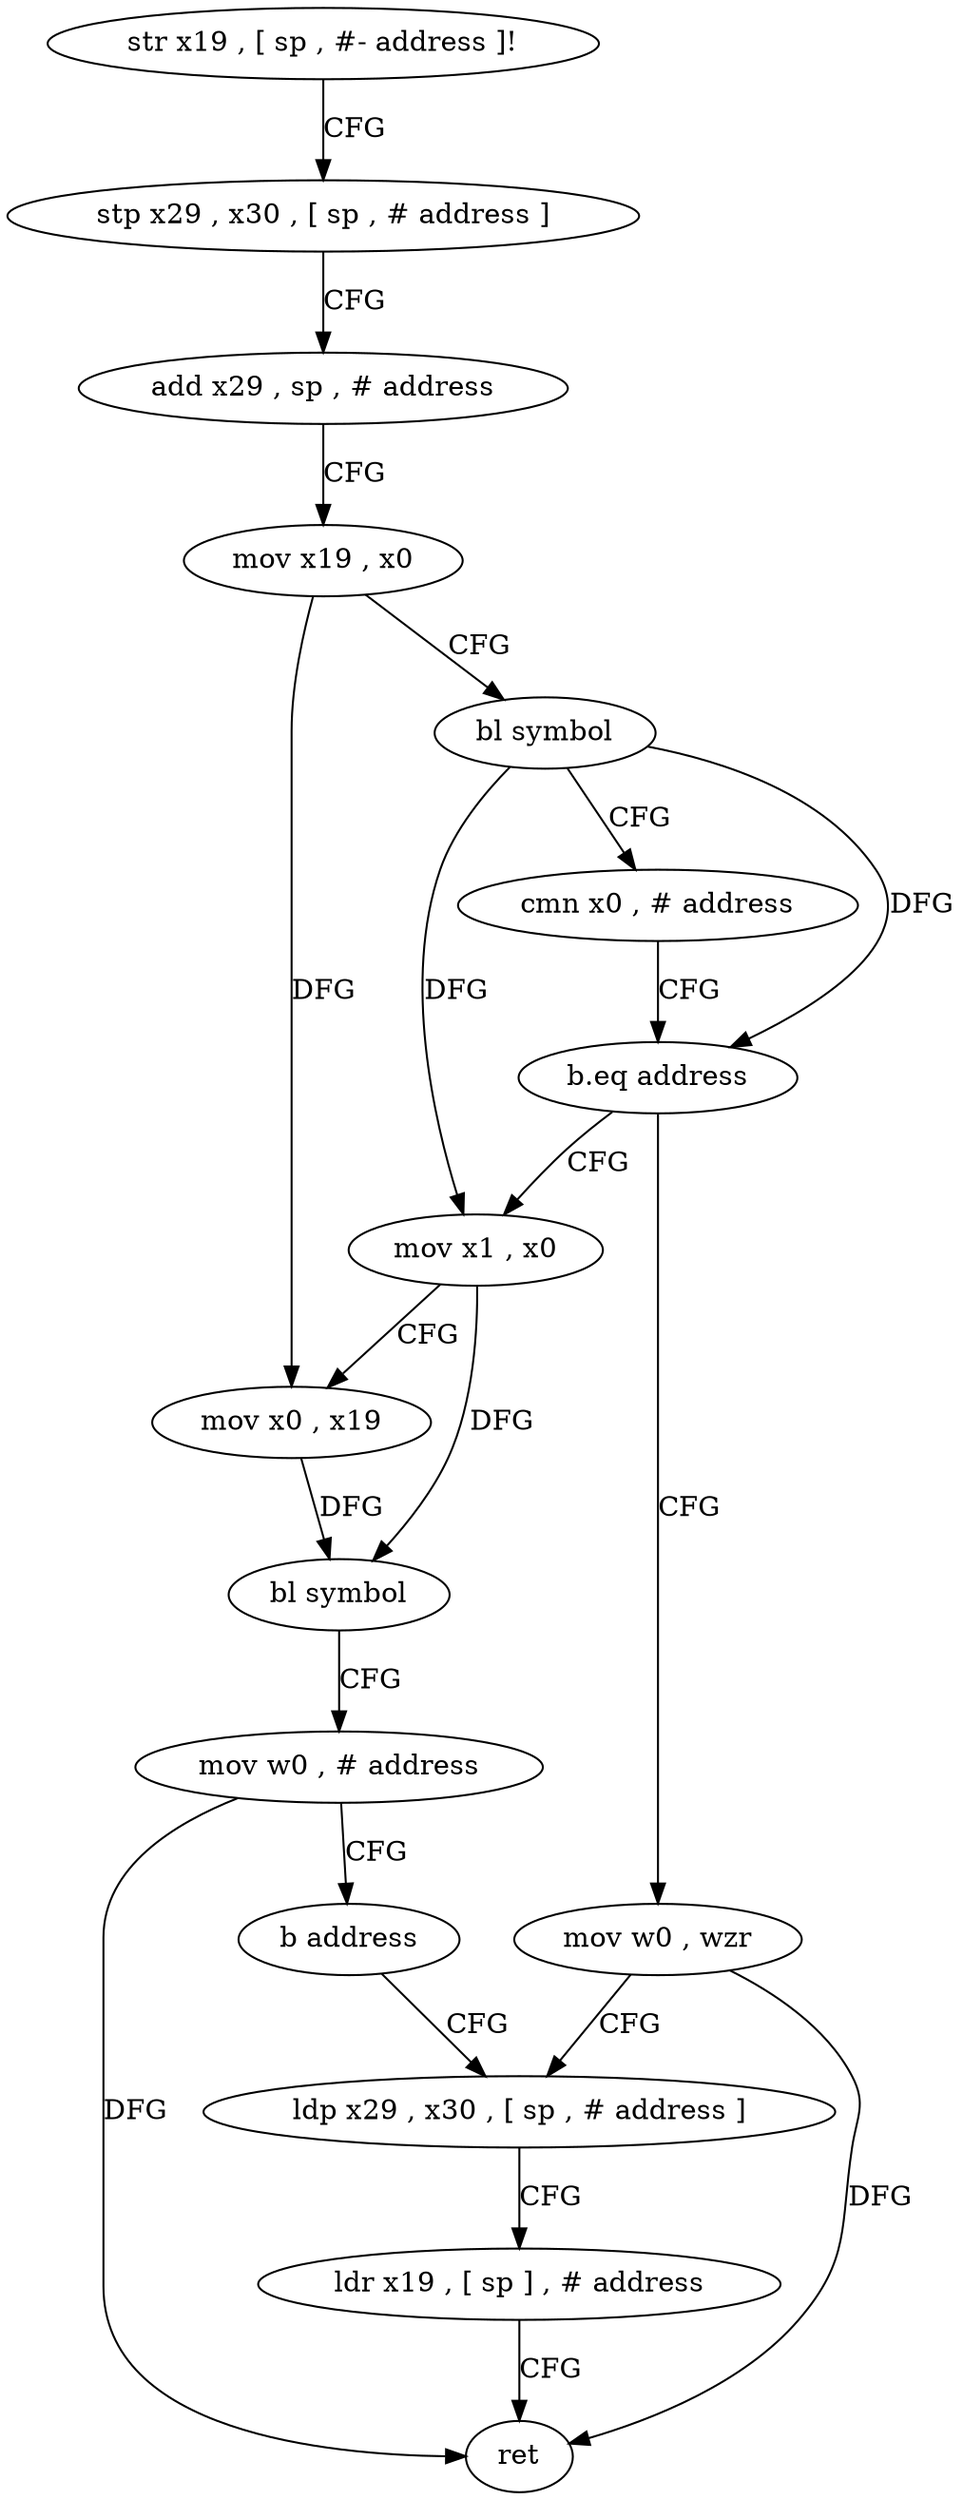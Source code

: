 digraph "func" {
"141208" [label = "str x19 , [ sp , #- address ]!" ]
"141212" [label = "stp x29 , x30 , [ sp , # address ]" ]
"141216" [label = "add x29 , sp , # address" ]
"141220" [label = "mov x19 , x0" ]
"141224" [label = "bl symbol" ]
"141228" [label = "cmn x0 , # address" ]
"141232" [label = "b.eq address" ]
"141256" [label = "mov w0 , wzr" ]
"141236" [label = "mov x1 , x0" ]
"141260" [label = "ldp x29 , x30 , [ sp , # address ]" ]
"141240" [label = "mov x0 , x19" ]
"141244" [label = "bl symbol" ]
"141248" [label = "mov w0 , # address" ]
"141252" [label = "b address" ]
"141264" [label = "ldr x19 , [ sp ] , # address" ]
"141268" [label = "ret" ]
"141208" -> "141212" [ label = "CFG" ]
"141212" -> "141216" [ label = "CFG" ]
"141216" -> "141220" [ label = "CFG" ]
"141220" -> "141224" [ label = "CFG" ]
"141220" -> "141240" [ label = "DFG" ]
"141224" -> "141228" [ label = "CFG" ]
"141224" -> "141232" [ label = "DFG" ]
"141224" -> "141236" [ label = "DFG" ]
"141228" -> "141232" [ label = "CFG" ]
"141232" -> "141256" [ label = "CFG" ]
"141232" -> "141236" [ label = "CFG" ]
"141256" -> "141260" [ label = "CFG" ]
"141256" -> "141268" [ label = "DFG" ]
"141236" -> "141240" [ label = "CFG" ]
"141236" -> "141244" [ label = "DFG" ]
"141260" -> "141264" [ label = "CFG" ]
"141240" -> "141244" [ label = "DFG" ]
"141244" -> "141248" [ label = "CFG" ]
"141248" -> "141252" [ label = "CFG" ]
"141248" -> "141268" [ label = "DFG" ]
"141252" -> "141260" [ label = "CFG" ]
"141264" -> "141268" [ label = "CFG" ]
}
